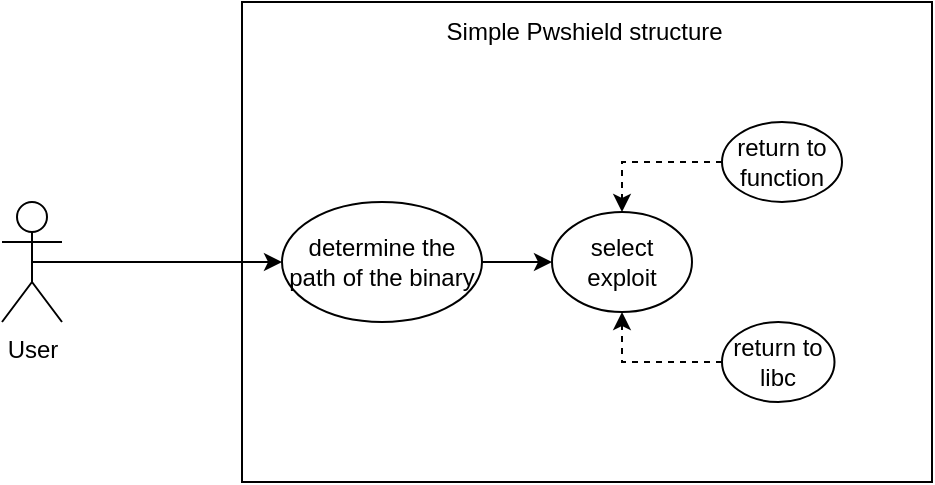 <mxfile version="21.3.8" type="github">
  <diagram name="Page-1" id="zR6fBGj_zyR49H1qdglz">
    <mxGraphModel dx="1257" dy="701" grid="1" gridSize="10" guides="1" tooltips="1" connect="1" arrows="1" fold="1" page="1" pageScale="1" pageWidth="850" pageHeight="1100" math="0" shadow="0">
      <root>
        <mxCell id="0" />
        <mxCell id="1" parent="0" />
        <mxCell id="d0YzwFx6pvU4sow6omEp-8" style="edgeStyle=orthogonalEdgeStyle;rounded=0;orthogonalLoop=1;jettySize=auto;html=1;exitX=0.5;exitY=0.5;exitDx=0;exitDy=0;exitPerimeter=0;entryX=0;entryY=0.5;entryDx=0;entryDy=0;" parent="1" source="d0YzwFx6pvU4sow6omEp-1" target="d0YzwFx6pvU4sow6omEp-7" edge="1">
          <mxGeometry relative="1" as="geometry" />
        </mxCell>
        <mxCell id="d0YzwFx6pvU4sow6omEp-1" value="User" style="shape=umlActor;verticalLabelPosition=bottom;verticalAlign=top;html=1;outlineConnect=0;" parent="1" vertex="1">
          <mxGeometry x="80" y="140" width="30" height="60" as="geometry" />
        </mxCell>
        <mxCell id="d0YzwFx6pvU4sow6omEp-6" value="" style="rounded=0;whiteSpace=wrap;html=1;fillColor=none;" parent="1" vertex="1">
          <mxGeometry x="200" y="40" width="345" height="240" as="geometry" />
        </mxCell>
        <mxCell id="d0YzwFx6pvU4sow6omEp-10" style="edgeStyle=orthogonalEdgeStyle;rounded=0;orthogonalLoop=1;jettySize=auto;html=1;exitX=1;exitY=0.5;exitDx=0;exitDy=0;entryX=0;entryY=0.5;entryDx=0;entryDy=0;" parent="1" source="d0YzwFx6pvU4sow6omEp-7" target="d0YzwFx6pvU4sow6omEp-9" edge="1">
          <mxGeometry relative="1" as="geometry" />
        </mxCell>
        <mxCell id="d0YzwFx6pvU4sow6omEp-7" value="determine the path of the binary" style="ellipse;whiteSpace=wrap;html=1;" parent="1" vertex="1">
          <mxGeometry x="220" y="140" width="100" height="60" as="geometry" />
        </mxCell>
        <mxCell id="d0YzwFx6pvU4sow6omEp-9" value="select exploit" style="ellipse;whiteSpace=wrap;html=1;" parent="1" vertex="1">
          <mxGeometry x="355" y="145" width="70" height="50" as="geometry" />
        </mxCell>
        <mxCell id="d0YzwFx6pvU4sow6omEp-31" style="edgeStyle=orthogonalEdgeStyle;rounded=0;orthogonalLoop=1;jettySize=auto;html=1;exitX=0;exitY=0.5;exitDx=0;exitDy=0;entryX=0.5;entryY=1;entryDx=0;entryDy=0;dashed=1;" parent="1" source="d0YzwFx6pvU4sow6omEp-11" target="d0YzwFx6pvU4sow6omEp-9" edge="1">
          <mxGeometry relative="1" as="geometry" />
        </mxCell>
        <mxCell id="d0YzwFx6pvU4sow6omEp-11" value="return to libc" style="ellipse;whiteSpace=wrap;html=1;" parent="1" vertex="1">
          <mxGeometry x="440" y="200" width="56.25" height="40" as="geometry" />
        </mxCell>
        <mxCell id="d0YzwFx6pvU4sow6omEp-32" style="edgeStyle=orthogonalEdgeStyle;rounded=0;orthogonalLoop=1;jettySize=auto;html=1;exitX=0;exitY=0.5;exitDx=0;exitDy=0;dashed=1;" parent="1" source="d0YzwFx6pvU4sow6omEp-12" target="d0YzwFx6pvU4sow6omEp-9" edge="1">
          <mxGeometry relative="1" as="geometry" />
        </mxCell>
        <mxCell id="d0YzwFx6pvU4sow6omEp-12" value="return to function" style="ellipse;whiteSpace=wrap;html=1;" parent="1" vertex="1">
          <mxGeometry x="440" y="100" width="60" height="40" as="geometry" />
        </mxCell>
        <mxCell id="d0YzwFx6pvU4sow6omEp-17" value="Simple Pwshield structure&amp;nbsp;" style="text;html=1;strokeColor=none;fillColor=none;align=center;verticalAlign=middle;whiteSpace=wrap;rounded=0;" parent="1" vertex="1">
          <mxGeometry x="277.5" y="40" width="190" height="30" as="geometry" />
        </mxCell>
      </root>
    </mxGraphModel>
  </diagram>
</mxfile>

